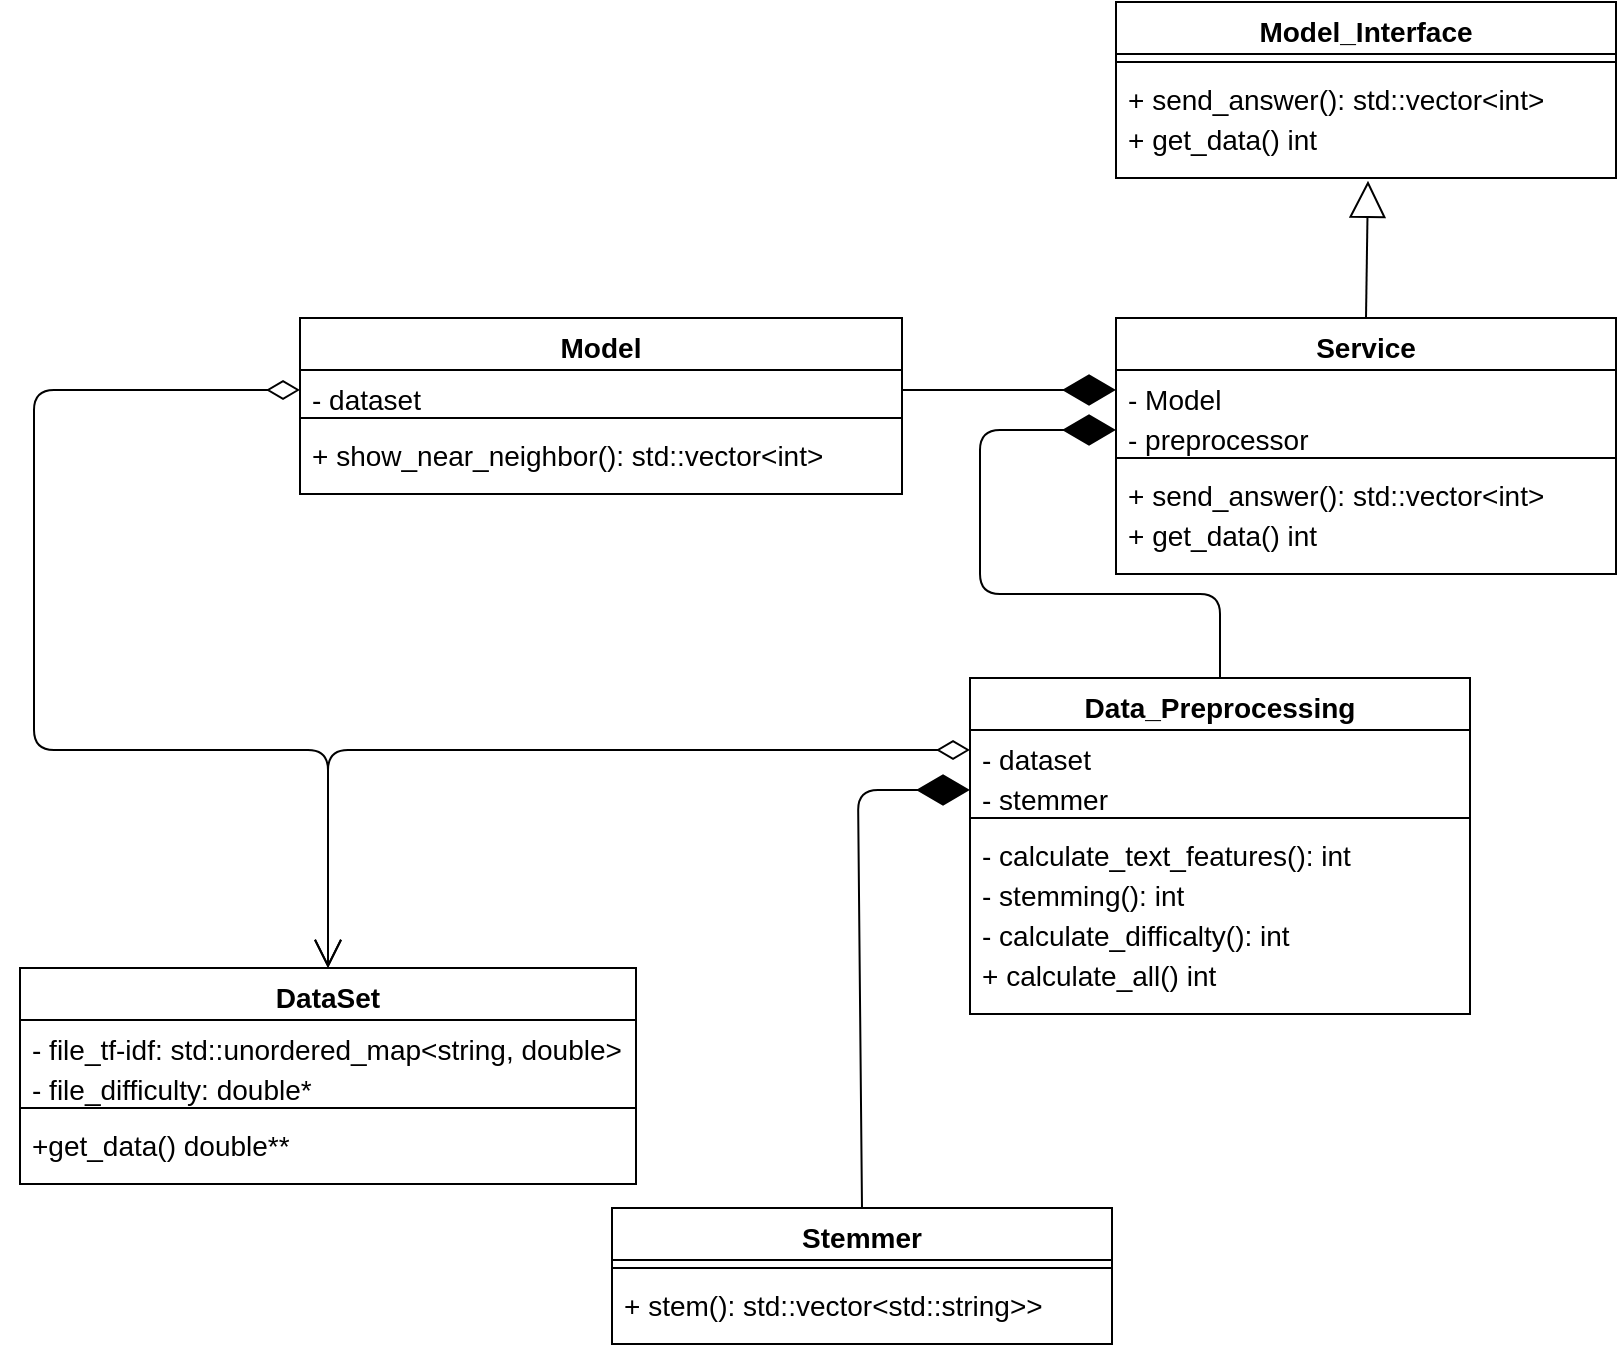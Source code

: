 <mxfile version="13.7.3" type="device"><diagram id="C5RBs43oDa-KdzZeNtuy" name="Page-1"><mxGraphModel dx="1463" dy="857" grid="0" gridSize="10" guides="1" tooltips="1" connect="1" arrows="1" fold="1" page="1" pageScale="1" pageWidth="827" pageHeight="1169" math="0" shadow="0"><root><mxCell id="WIyWlLk6GJQsqaUBKTNV-0"/><mxCell id="WIyWlLk6GJQsqaUBKTNV-1" parent="WIyWlLk6GJQsqaUBKTNV-0"/><mxCell id="JwOIcO2NR_C07yvkKcZ1-20" value="Service" style="swimlane;fontStyle=1;align=center;verticalAlign=top;childLayout=stackLayout;horizontal=1;startSize=26;horizontalStack=0;resizeParent=1;resizeParentMax=0;resizeLast=0;collapsible=1;marginBottom=0;fontSize=14;" parent="WIyWlLk6GJQsqaUBKTNV-1" vertex="1"><mxGeometry x="574" y="556" width="250" height="128" as="geometry"/></mxCell><mxCell id="JwOIcO2NR_C07yvkKcZ1-21" value="- Model" style="text;strokeColor=none;fillColor=none;align=left;verticalAlign=top;spacingLeft=4;spacingRight=4;overflow=hidden;rotatable=0;points=[[0,0.5],[1,0.5]];portConstraint=eastwest;fontSize=14;" parent="JwOIcO2NR_C07yvkKcZ1-20" vertex="1"><mxGeometry y="26" width="250" height="20" as="geometry"/></mxCell><mxCell id="JwOIcO2NR_C07yvkKcZ1-23" value="- preprocessor" style="text;strokeColor=none;fillColor=none;align=left;verticalAlign=top;spacingLeft=4;spacingRight=4;overflow=hidden;rotatable=0;points=[[0,0.5],[1,0.5]];portConstraint=eastwest;fontSize=14;" parent="JwOIcO2NR_C07yvkKcZ1-20" vertex="1"><mxGeometry y="46" width="250" height="20" as="geometry"/></mxCell><mxCell id="JwOIcO2NR_C07yvkKcZ1-22" value="" style="line;strokeWidth=1;fillColor=none;align=left;verticalAlign=middle;spacingTop=-1;spacingLeft=3;spacingRight=3;rotatable=0;labelPosition=right;points=[];portConstraint=eastwest;fontSize=14;" parent="JwOIcO2NR_C07yvkKcZ1-20" vertex="1"><mxGeometry y="66" width="250" height="8" as="geometry"/></mxCell><mxCell id="PlpOZ2ajA3ALdFzFIcY0-12" value="+ send_answer(): std::vector&lt;int&gt;" style="text;strokeColor=none;fillColor=none;align=left;verticalAlign=top;spacingLeft=4;spacingRight=4;overflow=hidden;rotatable=0;points=[[0,0.5],[1,0.5]];portConstraint=eastwest;fontSize=14;" parent="JwOIcO2NR_C07yvkKcZ1-20" vertex="1"><mxGeometry y="74" width="250" height="20" as="geometry"/></mxCell><mxCell id="sM31J7MpWYEghgSzdbiu-8" value="+ get_data() int" style="text;strokeColor=none;fillColor=none;align=left;verticalAlign=top;spacingLeft=4;spacingRight=4;overflow=hidden;rotatable=0;points=[[0,0.5],[1,0.5]];portConstraint=eastwest;fontSize=14;" parent="JwOIcO2NR_C07yvkKcZ1-20" vertex="1"><mxGeometry y="94" width="250" height="20" as="geometry"/></mxCell><mxCell id="JwOIcO2NR_C07yvkKcZ1-53" value="" style="text;strokeColor=none;fillColor=none;align=left;verticalAlign=middle;spacingTop=-1;spacingLeft=4;spacingRight=4;rotatable=0;labelPosition=right;points=[];portConstraint=eastwest;fontSize=14;" parent="JwOIcO2NR_C07yvkKcZ1-20" vertex="1"><mxGeometry y="114" width="250" height="14" as="geometry"/></mxCell><mxCell id="ceTvXgNObmvVlBZJmIR8-1" value="Model_Interface" style="swimlane;fontStyle=1;align=center;verticalAlign=top;childLayout=stackLayout;horizontal=1;startSize=26;horizontalStack=0;resizeParent=1;resizeParentMax=0;resizeLast=0;collapsible=1;marginBottom=0;fontSize=14;" parent="WIyWlLk6GJQsqaUBKTNV-1" vertex="1"><mxGeometry x="574" y="398" width="250" height="88" as="geometry"/></mxCell><mxCell id="ceTvXgNObmvVlBZJmIR8-2" value="" style="line;strokeWidth=1;fillColor=none;align=left;verticalAlign=middle;spacingTop=-1;spacingLeft=3;spacingRight=3;rotatable=0;labelPosition=right;points=[];portConstraint=eastwest;fontSize=14;" parent="ceTvXgNObmvVlBZJmIR8-1" vertex="1"><mxGeometry y="26" width="250" height="8" as="geometry"/></mxCell><mxCell id="ceTvXgNObmvVlBZJmIR8-6" value="+ send_answer(): std::vector&lt;int&gt;" style="text;strokeColor=none;fillColor=none;align=left;verticalAlign=top;spacingLeft=4;spacingRight=4;overflow=hidden;rotatable=0;points=[[0,0.5],[1,0.5]];portConstraint=eastwest;fontSize=14;" parent="ceTvXgNObmvVlBZJmIR8-1" vertex="1"><mxGeometry y="34" width="250" height="20" as="geometry"/></mxCell><mxCell id="sM31J7MpWYEghgSzdbiu-9" value="+ get_data() int" style="text;strokeColor=none;fillColor=none;align=left;verticalAlign=top;spacingLeft=4;spacingRight=4;overflow=hidden;rotatable=0;points=[[0,0.5],[1,0.5]];portConstraint=eastwest;fontSize=14;" parent="ceTvXgNObmvVlBZJmIR8-1" vertex="1"><mxGeometry y="54" width="250" height="20" as="geometry"/></mxCell><mxCell id="ceTvXgNObmvVlBZJmIR8-7" value="" style="text;strokeColor=none;fillColor=none;align=left;verticalAlign=middle;spacingTop=-1;spacingLeft=4;spacingRight=4;rotatable=0;labelPosition=right;points=[];portConstraint=eastwest;fontSize=14;" parent="ceTvXgNObmvVlBZJmIR8-1" vertex="1"><mxGeometry y="74" width="250" height="14" as="geometry"/></mxCell><mxCell id="MkXCNnaCVlW5cgesyipL-6" value="Model" style="swimlane;fontStyle=1;align=center;verticalAlign=top;childLayout=stackLayout;horizontal=1;startSize=26;horizontalStack=0;resizeParent=1;resizeParentMax=0;resizeLast=0;collapsible=1;marginBottom=0;fontSize=14;" parent="WIyWlLk6GJQsqaUBKTNV-1" vertex="1"><mxGeometry x="166" y="556" width="301" height="88" as="geometry"/></mxCell><mxCell id="MkXCNnaCVlW5cgesyipL-8" value="- dataset" style="text;strokeColor=none;fillColor=none;align=left;verticalAlign=top;spacingLeft=4;spacingRight=4;overflow=hidden;rotatable=0;points=[[0,0.5],[1,0.5]];portConstraint=eastwest;fontSize=14;" parent="MkXCNnaCVlW5cgesyipL-6" vertex="1"><mxGeometry y="26" width="301" height="20" as="geometry"/></mxCell><mxCell id="MkXCNnaCVlW5cgesyipL-9" value="" style="line;strokeWidth=1;fillColor=none;align=left;verticalAlign=middle;spacingTop=-1;spacingLeft=3;spacingRight=3;rotatable=0;labelPosition=right;points=[];portConstraint=eastwest;fontSize=14;" parent="MkXCNnaCVlW5cgesyipL-6" vertex="1"><mxGeometry y="46" width="301" height="8" as="geometry"/></mxCell><mxCell id="MkXCNnaCVlW5cgesyipL-10" value="+ show_near_neighbor(): std::vector&lt;int&gt;" style="text;strokeColor=none;fillColor=none;align=left;verticalAlign=top;spacingLeft=4;spacingRight=4;overflow=hidden;rotatable=0;points=[[0,0.5],[1,0.5]];portConstraint=eastwest;fontSize=14;" parent="MkXCNnaCVlW5cgesyipL-6" vertex="1"><mxGeometry y="54" width="301" height="20" as="geometry"/></mxCell><mxCell id="MkXCNnaCVlW5cgesyipL-11" value="" style="text;strokeColor=none;fillColor=none;align=left;verticalAlign=middle;spacingTop=-1;spacingLeft=4;spacingRight=4;rotatable=0;labelPosition=right;points=[];portConstraint=eastwest;fontSize=14;" parent="MkXCNnaCVlW5cgesyipL-6" vertex="1"><mxGeometry y="74" width="301" height="14" as="geometry"/></mxCell><mxCell id="sM31J7MpWYEghgSzdbiu-12" value="" style="endArrow=block;endSize=16;endFill=0;html=1;entryX=0.504;entryY=1.1;entryDx=0;entryDy=0;entryPerimeter=0;exitX=0.5;exitY=0;exitDx=0;exitDy=0;" parent="WIyWlLk6GJQsqaUBKTNV-1" source="JwOIcO2NR_C07yvkKcZ1-20" target="ceTvXgNObmvVlBZJmIR8-7" edge="1"><mxGeometry width="160" relative="1" as="geometry"><mxPoint x="280" y="718" as="sourcePoint"/><mxPoint x="440" y="718" as="targetPoint"/></mxGeometry></mxCell><mxCell id="sM31J7MpWYEghgSzdbiu-15" value="" style="endArrow=diamondThin;endFill=1;endSize=24;html=1;exitX=1;exitY=0.5;exitDx=0;exitDy=0;entryX=0;entryY=0.5;entryDx=0;entryDy=0;" parent="WIyWlLk6GJQsqaUBKTNV-1" source="MkXCNnaCVlW5cgesyipL-8" target="JwOIcO2NR_C07yvkKcZ1-21" edge="1"><mxGeometry width="160" relative="1" as="geometry"><mxPoint x="369" y="686" as="sourcePoint"/><mxPoint x="529" y="686" as="targetPoint"/></mxGeometry></mxCell><mxCell id="sM31J7MpWYEghgSzdbiu-0" value="Data_Preprocessing" style="swimlane;fontStyle=1;align=center;verticalAlign=top;childLayout=stackLayout;horizontal=1;startSize=26;horizontalStack=0;resizeParent=1;resizeParentMax=0;resizeLast=0;collapsible=1;marginBottom=0;fontSize=14;" parent="WIyWlLk6GJQsqaUBKTNV-1" vertex="1"><mxGeometry x="501" y="736" width="250" height="168" as="geometry"/></mxCell><mxCell id="sM31J7MpWYEghgSzdbiu-2" value="- dataset" style="text;strokeColor=none;fillColor=none;align=left;verticalAlign=top;spacingLeft=4;spacingRight=4;overflow=hidden;rotatable=0;points=[[0,0.5],[1,0.5]];portConstraint=eastwest;fontSize=14;" parent="sM31J7MpWYEghgSzdbiu-0" vertex="1"><mxGeometry y="26" width="250" height="20" as="geometry"/></mxCell><mxCell id="PlpOZ2ajA3ALdFzFIcY0-9" value="- stemmer" style="text;strokeColor=none;fillColor=none;align=left;verticalAlign=top;spacingLeft=4;spacingRight=4;overflow=hidden;rotatable=0;points=[[0,0.5],[1,0.5]];portConstraint=eastwest;fontSize=14;" parent="sM31J7MpWYEghgSzdbiu-0" vertex="1"><mxGeometry y="46" width="250" height="20" as="geometry"/></mxCell><mxCell id="sM31J7MpWYEghgSzdbiu-3" value="" style="line;strokeWidth=1;fillColor=none;align=left;verticalAlign=middle;spacingTop=-1;spacingLeft=3;spacingRight=3;rotatable=0;labelPosition=right;points=[];portConstraint=eastwest;fontSize=14;" parent="sM31J7MpWYEghgSzdbiu-0" vertex="1"><mxGeometry y="66" width="250" height="8" as="geometry"/></mxCell><mxCell id="Qt7lOgEi1YYoxkP3j2jf-0" value="- calculate_text_features(): int&#10;" style="text;strokeColor=none;fillColor=none;align=left;verticalAlign=top;spacingLeft=4;spacingRight=4;overflow=hidden;rotatable=0;points=[[0,0.5],[1,0.5]];portConstraint=eastwest;fontSize=14;" vertex="1" parent="sM31J7MpWYEghgSzdbiu-0"><mxGeometry y="74" width="250" height="20" as="geometry"/></mxCell><mxCell id="sM31J7MpWYEghgSzdbiu-4" value="- stemming(): int&#10;" style="text;strokeColor=none;fillColor=none;align=left;verticalAlign=top;spacingLeft=4;spacingRight=4;overflow=hidden;rotatable=0;points=[[0,0.5],[1,0.5]];portConstraint=eastwest;fontSize=14;" parent="sM31J7MpWYEghgSzdbiu-0" vertex="1"><mxGeometry y="94" width="250" height="20" as="geometry"/></mxCell><mxCell id="sM31J7MpWYEghgSzdbiu-5" value="- calculate_difficalty(): int&#10;" style="text;strokeColor=none;fillColor=none;align=left;verticalAlign=top;spacingLeft=4;spacingRight=4;overflow=hidden;rotatable=0;points=[[0,0.5],[1,0.5]];portConstraint=eastwest;fontSize=14;" parent="sM31J7MpWYEghgSzdbiu-0" vertex="1"><mxGeometry y="114" width="250" height="20" as="geometry"/></mxCell><mxCell id="sM31J7MpWYEghgSzdbiu-10" value="+ calculate_all() int" style="text;strokeColor=none;fillColor=none;align=left;verticalAlign=top;spacingLeft=4;spacingRight=4;overflow=hidden;rotatable=0;points=[[0,0.5],[1,0.5]];portConstraint=eastwest;fontSize=14;" parent="sM31J7MpWYEghgSzdbiu-0" vertex="1"><mxGeometry y="134" width="250" height="20" as="geometry"/></mxCell><mxCell id="sM31J7MpWYEghgSzdbiu-7" value="" style="text;strokeColor=none;fillColor=none;align=left;verticalAlign=middle;spacingTop=-1;spacingLeft=4;spacingRight=4;rotatable=0;labelPosition=right;points=[];portConstraint=eastwest;fontSize=14;" parent="sM31J7MpWYEghgSzdbiu-0" vertex="1"><mxGeometry y="154" width="250" height="14" as="geometry"/></mxCell><mxCell id="PlpOZ2ajA3ALdFzFIcY0-11" value="" style="endArrow=diamondThin;endFill=1;endSize=24;html=1;exitX=0.5;exitY=0;exitDx=0;exitDy=0;entryX=0;entryY=0.5;entryDx=0;entryDy=0;" parent="WIyWlLk6GJQsqaUBKTNV-1" source="PlpOZ2ajA3ALdFzFIcY0-1" target="PlpOZ2ajA3ALdFzFIcY0-9" edge="1"><mxGeometry width="160" relative="1" as="geometry"><mxPoint x="434" y="919" as="sourcePoint"/><mxPoint x="541" y="919" as="targetPoint"/><Array as="points"><mxPoint x="445" y="792"/></Array></mxGeometry></mxCell><mxCell id="PlpOZ2ajA3ALdFzFIcY0-14" value="" style="endArrow=diamondThin;endFill=1;endSize=24;html=1;exitX=0.5;exitY=0;exitDx=0;exitDy=0;entryX=0;entryY=0.5;entryDx=0;entryDy=0;" parent="WIyWlLk6GJQsqaUBKTNV-1" source="sM31J7MpWYEghgSzdbiu-0" target="JwOIcO2NR_C07yvkKcZ1-23" edge="1"><mxGeometry width="160" relative="1" as="geometry"><mxPoint x="446" y="685" as="sourcePoint"/><mxPoint x="502" y="486" as="targetPoint"/><Array as="points"><mxPoint x="626" y="694"/><mxPoint x="563" y="694"/><mxPoint x="506" y="694"/><mxPoint x="506" y="612"/></Array></mxGeometry></mxCell><mxCell id="PlpOZ2ajA3ALdFzFIcY0-1" value="Stemmer" style="swimlane;fontStyle=1;align=center;verticalAlign=top;childLayout=stackLayout;horizontal=1;startSize=26;horizontalStack=0;resizeParent=1;resizeParentMax=0;resizeLast=0;collapsible=1;marginBottom=0;fontSize=14;" parent="WIyWlLk6GJQsqaUBKTNV-1" vertex="1"><mxGeometry x="322" y="1001" width="250" height="68" as="geometry"/></mxCell><mxCell id="PlpOZ2ajA3ALdFzFIcY0-3" value="" style="line;strokeWidth=1;fillColor=none;align=left;verticalAlign=middle;spacingTop=-1;spacingLeft=3;spacingRight=3;rotatable=0;labelPosition=right;points=[];portConstraint=eastwest;fontSize=14;" parent="PlpOZ2ajA3ALdFzFIcY0-1" vertex="1"><mxGeometry y="26" width="250" height="8" as="geometry"/></mxCell><mxCell id="PlpOZ2ajA3ALdFzFIcY0-4" value="+ stem(): std::vector&lt;std::string&gt;&gt;&#10;" style="text;strokeColor=none;fillColor=none;align=left;verticalAlign=top;spacingLeft=4;spacingRight=4;overflow=hidden;rotatable=0;points=[[0,0.5],[1,0.5]];portConstraint=eastwest;fontSize=14;" parent="PlpOZ2ajA3ALdFzFIcY0-1" vertex="1"><mxGeometry y="34" width="250" height="20" as="geometry"/></mxCell><mxCell id="PlpOZ2ajA3ALdFzFIcY0-8" value="" style="text;strokeColor=none;fillColor=none;align=left;verticalAlign=middle;spacingTop=-1;spacingLeft=4;spacingRight=4;rotatable=0;labelPosition=right;points=[];portConstraint=eastwest;fontSize=14;" parent="PlpOZ2ajA3ALdFzFIcY0-1" vertex="1"><mxGeometry y="54" width="250" height="14" as="geometry"/></mxCell><mxCell id="MkXCNnaCVlW5cgesyipL-0" value="DataSet" style="swimlane;fontStyle=1;align=center;verticalAlign=top;childLayout=stackLayout;horizontal=1;startSize=26;horizontalStack=0;resizeParent=1;resizeParentMax=0;resizeLast=0;collapsible=1;marginBottom=0;fontSize=14;" parent="WIyWlLk6GJQsqaUBKTNV-1" vertex="1"><mxGeometry x="26" y="881" width="308" height="108" as="geometry"/></mxCell><mxCell id="MkXCNnaCVlW5cgesyipL-4" value="- file_tf-idf: std::unordered_map&lt;string, double&gt;&#10;" style="text;strokeColor=none;fillColor=none;align=left;verticalAlign=top;spacingLeft=4;spacingRight=4;overflow=hidden;rotatable=0;points=[[0,0.5],[1,0.5]];portConstraint=eastwest;fontSize=14;" parent="MkXCNnaCVlW5cgesyipL-0" vertex="1"><mxGeometry y="26" width="308" height="20" as="geometry"/></mxCell><mxCell id="PlpOZ2ajA3ALdFzFIcY0-0" value="- file_difficulty: double*&#10;" style="text;strokeColor=none;fillColor=none;align=left;verticalAlign=top;spacingLeft=4;spacingRight=4;overflow=hidden;rotatable=0;points=[[0,0.5],[1,0.5]];portConstraint=eastwest;fontSize=14;" parent="MkXCNnaCVlW5cgesyipL-0" vertex="1"><mxGeometry y="46" width="308" height="20" as="geometry"/></mxCell><mxCell id="MkXCNnaCVlW5cgesyipL-3" value="" style="line;strokeWidth=1;fillColor=none;align=left;verticalAlign=middle;spacingTop=-1;spacingLeft=3;spacingRight=3;rotatable=0;labelPosition=right;points=[];portConstraint=eastwest;fontSize=14;" parent="MkXCNnaCVlW5cgesyipL-0" vertex="1"><mxGeometry y="66" width="308" height="8" as="geometry"/></mxCell><mxCell id="PlpOZ2ajA3ALdFzFIcY0-16" value="+get_data() double**" style="text;strokeColor=none;fillColor=none;align=left;verticalAlign=top;spacingLeft=4;spacingRight=4;overflow=hidden;rotatable=0;points=[[0,0.5],[1,0.5]];portConstraint=eastwest;fontSize=14;" parent="MkXCNnaCVlW5cgesyipL-0" vertex="1"><mxGeometry y="74" width="308" height="20" as="geometry"/></mxCell><mxCell id="MkXCNnaCVlW5cgesyipL-5" value="" style="text;strokeColor=none;fillColor=none;align=left;verticalAlign=middle;spacingTop=-1;spacingLeft=4;spacingRight=4;rotatable=0;labelPosition=right;points=[];portConstraint=eastwest;fontSize=14;" parent="MkXCNnaCVlW5cgesyipL-0" vertex="1"><mxGeometry y="94" width="308" height="14" as="geometry"/></mxCell><mxCell id="Qt7lOgEi1YYoxkP3j2jf-1" value="" style="endArrow=open;html=1;endSize=12;startArrow=diamondThin;startSize=14;startFill=0;edgeStyle=orthogonalEdgeStyle;align=left;verticalAlign=bottom;entryX=0.5;entryY=0;entryDx=0;entryDy=0;exitX=0;exitY=0.5;exitDx=0;exitDy=0;" edge="1" parent="WIyWlLk6GJQsqaUBKTNV-1" source="sM31J7MpWYEghgSzdbiu-2" target="MkXCNnaCVlW5cgesyipL-0"><mxGeometry x="-1" y="3" relative="1" as="geometry"><mxPoint x="115" y="705" as="sourcePoint"/><mxPoint x="419" y="601" as="targetPoint"/><Array as="points"><mxPoint x="180" y="772"/></Array></mxGeometry></mxCell><mxCell id="Qt7lOgEi1YYoxkP3j2jf-2" value="" style="endArrow=open;html=1;endSize=12;startArrow=diamondThin;startSize=14;startFill=0;edgeStyle=orthogonalEdgeStyle;align=left;verticalAlign=bottom;entryX=0.5;entryY=0;entryDx=0;entryDy=0;exitX=0;exitY=0.5;exitDx=0;exitDy=0;" edge="1" parent="WIyWlLk6GJQsqaUBKTNV-1" source="MkXCNnaCVlW5cgesyipL-8" target="MkXCNnaCVlW5cgesyipL-0"><mxGeometry x="-1" y="3" relative="1" as="geometry"><mxPoint x="53" y="685" as="sourcePoint"/><mxPoint x="357" y="581" as="targetPoint"/><Array as="points"><mxPoint x="33" y="592"/><mxPoint x="33" y="772"/><mxPoint x="180" y="772"/></Array></mxGeometry></mxCell></root></mxGraphModel></diagram></mxfile>